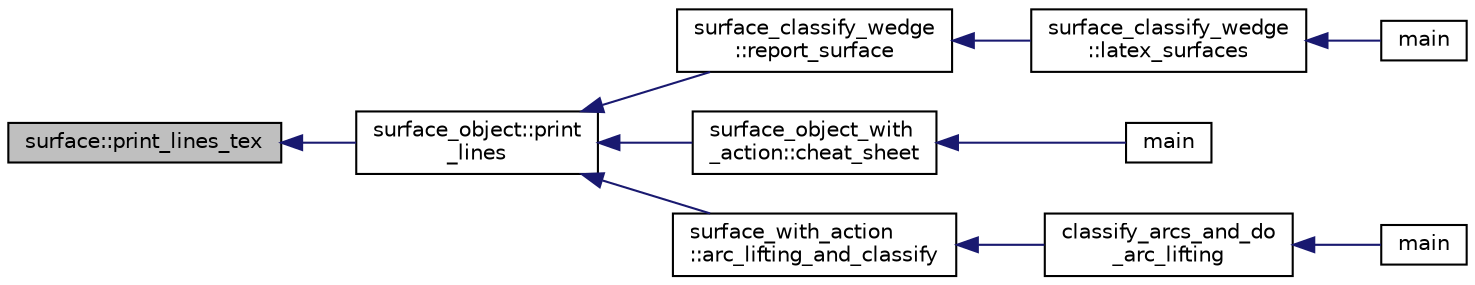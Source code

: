 digraph "surface::print_lines_tex"
{
  edge [fontname="Helvetica",fontsize="10",labelfontname="Helvetica",labelfontsize="10"];
  node [fontname="Helvetica",fontsize="10",shape=record];
  rankdir="LR";
  Node4818 [label="surface::print_lines_tex",height=0.2,width=0.4,color="black", fillcolor="grey75", style="filled", fontcolor="black"];
  Node4818 -> Node4819 [dir="back",color="midnightblue",fontsize="10",style="solid",fontname="Helvetica"];
  Node4819 [label="surface_object::print\l_lines",height=0.2,width=0.4,color="black", fillcolor="white", style="filled",URL="$df/df8/classsurface__object.html#a778d359240ca044debd3cca2d7f85762"];
  Node4819 -> Node4820 [dir="back",color="midnightblue",fontsize="10",style="solid",fontname="Helvetica"];
  Node4820 [label="surface_classify_wedge\l::report_surface",height=0.2,width=0.4,color="black", fillcolor="white", style="filled",URL="$d7/d5c/classsurface__classify__wedge.html#ad577d435c4726d0a35c10b2f8d4ed00c"];
  Node4820 -> Node4821 [dir="back",color="midnightblue",fontsize="10",style="solid",fontname="Helvetica"];
  Node4821 [label="surface_classify_wedge\l::latex_surfaces",height=0.2,width=0.4,color="black", fillcolor="white", style="filled",URL="$d7/d5c/classsurface__classify__wedge.html#a5698763ece48d6f0a605527ca62429c5"];
  Node4821 -> Node4822 [dir="back",color="midnightblue",fontsize="10",style="solid",fontname="Helvetica"];
  Node4822 [label="main",height=0.2,width=0.4,color="black", fillcolor="white", style="filled",URL="$df/df8/surface__classify_8_c.html#a217dbf8b442f20279ea00b898af96f52"];
  Node4819 -> Node4823 [dir="back",color="midnightblue",fontsize="10",style="solid",fontname="Helvetica"];
  Node4823 [label="surface_object_with\l_action::cheat_sheet",height=0.2,width=0.4,color="black", fillcolor="white", style="filled",URL="$db/d28/classsurface__object__with__action.html#a13371a6bb26f27759adcc0f7292b12d2"];
  Node4823 -> Node4824 [dir="back",color="midnightblue",fontsize="10",style="solid",fontname="Helvetica"];
  Node4824 [label="main",height=0.2,width=0.4,color="black", fillcolor="white", style="filled",URL="$d2/dfa/create__surface__main_8_c.html#a217dbf8b442f20279ea00b898af96f52"];
  Node4819 -> Node4825 [dir="back",color="midnightblue",fontsize="10",style="solid",fontname="Helvetica"];
  Node4825 [label="surface_with_action\l::arc_lifting_and_classify",height=0.2,width=0.4,color="black", fillcolor="white", style="filled",URL="$d8/df9/classsurface__with__action.html#a62a3948f830c59e09ef94937650a07a4"];
  Node4825 -> Node4826 [dir="back",color="midnightblue",fontsize="10",style="solid",fontname="Helvetica"];
  Node4826 [label="classify_arcs_and_do\l_arc_lifting",height=0.2,width=0.4,color="black", fillcolor="white", style="filled",URL="$d6/dc3/arc__lifting__main_8_c.html#afdd7be16f16b8c71e9a72fe5f6a0b59c"];
  Node4826 -> Node4827 [dir="back",color="midnightblue",fontsize="10",style="solid",fontname="Helvetica"];
  Node4827 [label="main",height=0.2,width=0.4,color="black", fillcolor="white", style="filled",URL="$d6/dc3/arc__lifting__main_8_c.html#a217dbf8b442f20279ea00b898af96f52"];
}

